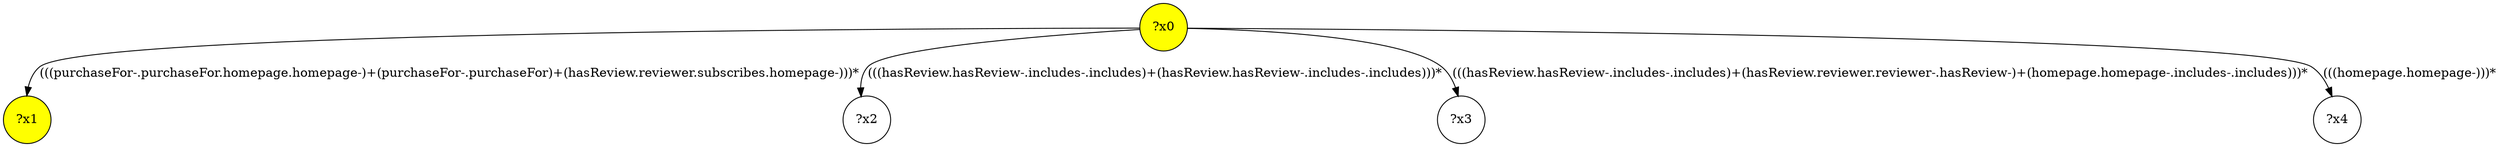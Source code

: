 digraph g {
	x0 [fillcolor="yellow", style="filled," shape=circle, label="?x0"];
	x1 [fillcolor="yellow", style="filled," shape=circle, label="?x1"];
	x0 -> x1 [label="(((purchaseFor-.purchaseFor.homepage.homepage-)+(purchaseFor-.purchaseFor)+(hasReview.reviewer.subscribes.homepage-)))*"];
	x2 [shape=circle, label="?x2"];
	x0 -> x2 [label="(((hasReview.hasReview-.includes-.includes)+(hasReview.hasReview-.includes-.includes)))*"];
	x3 [shape=circle, label="?x3"];
	x0 -> x3 [label="(((hasReview.hasReview-.includes-.includes)+(hasReview.reviewer.reviewer-.hasReview-)+(homepage.homepage-.includes-.includes)))*"];
	x4 [shape=circle, label="?x4"];
	x0 -> x4 [label="(((homepage.homepage-)))*"];
}
